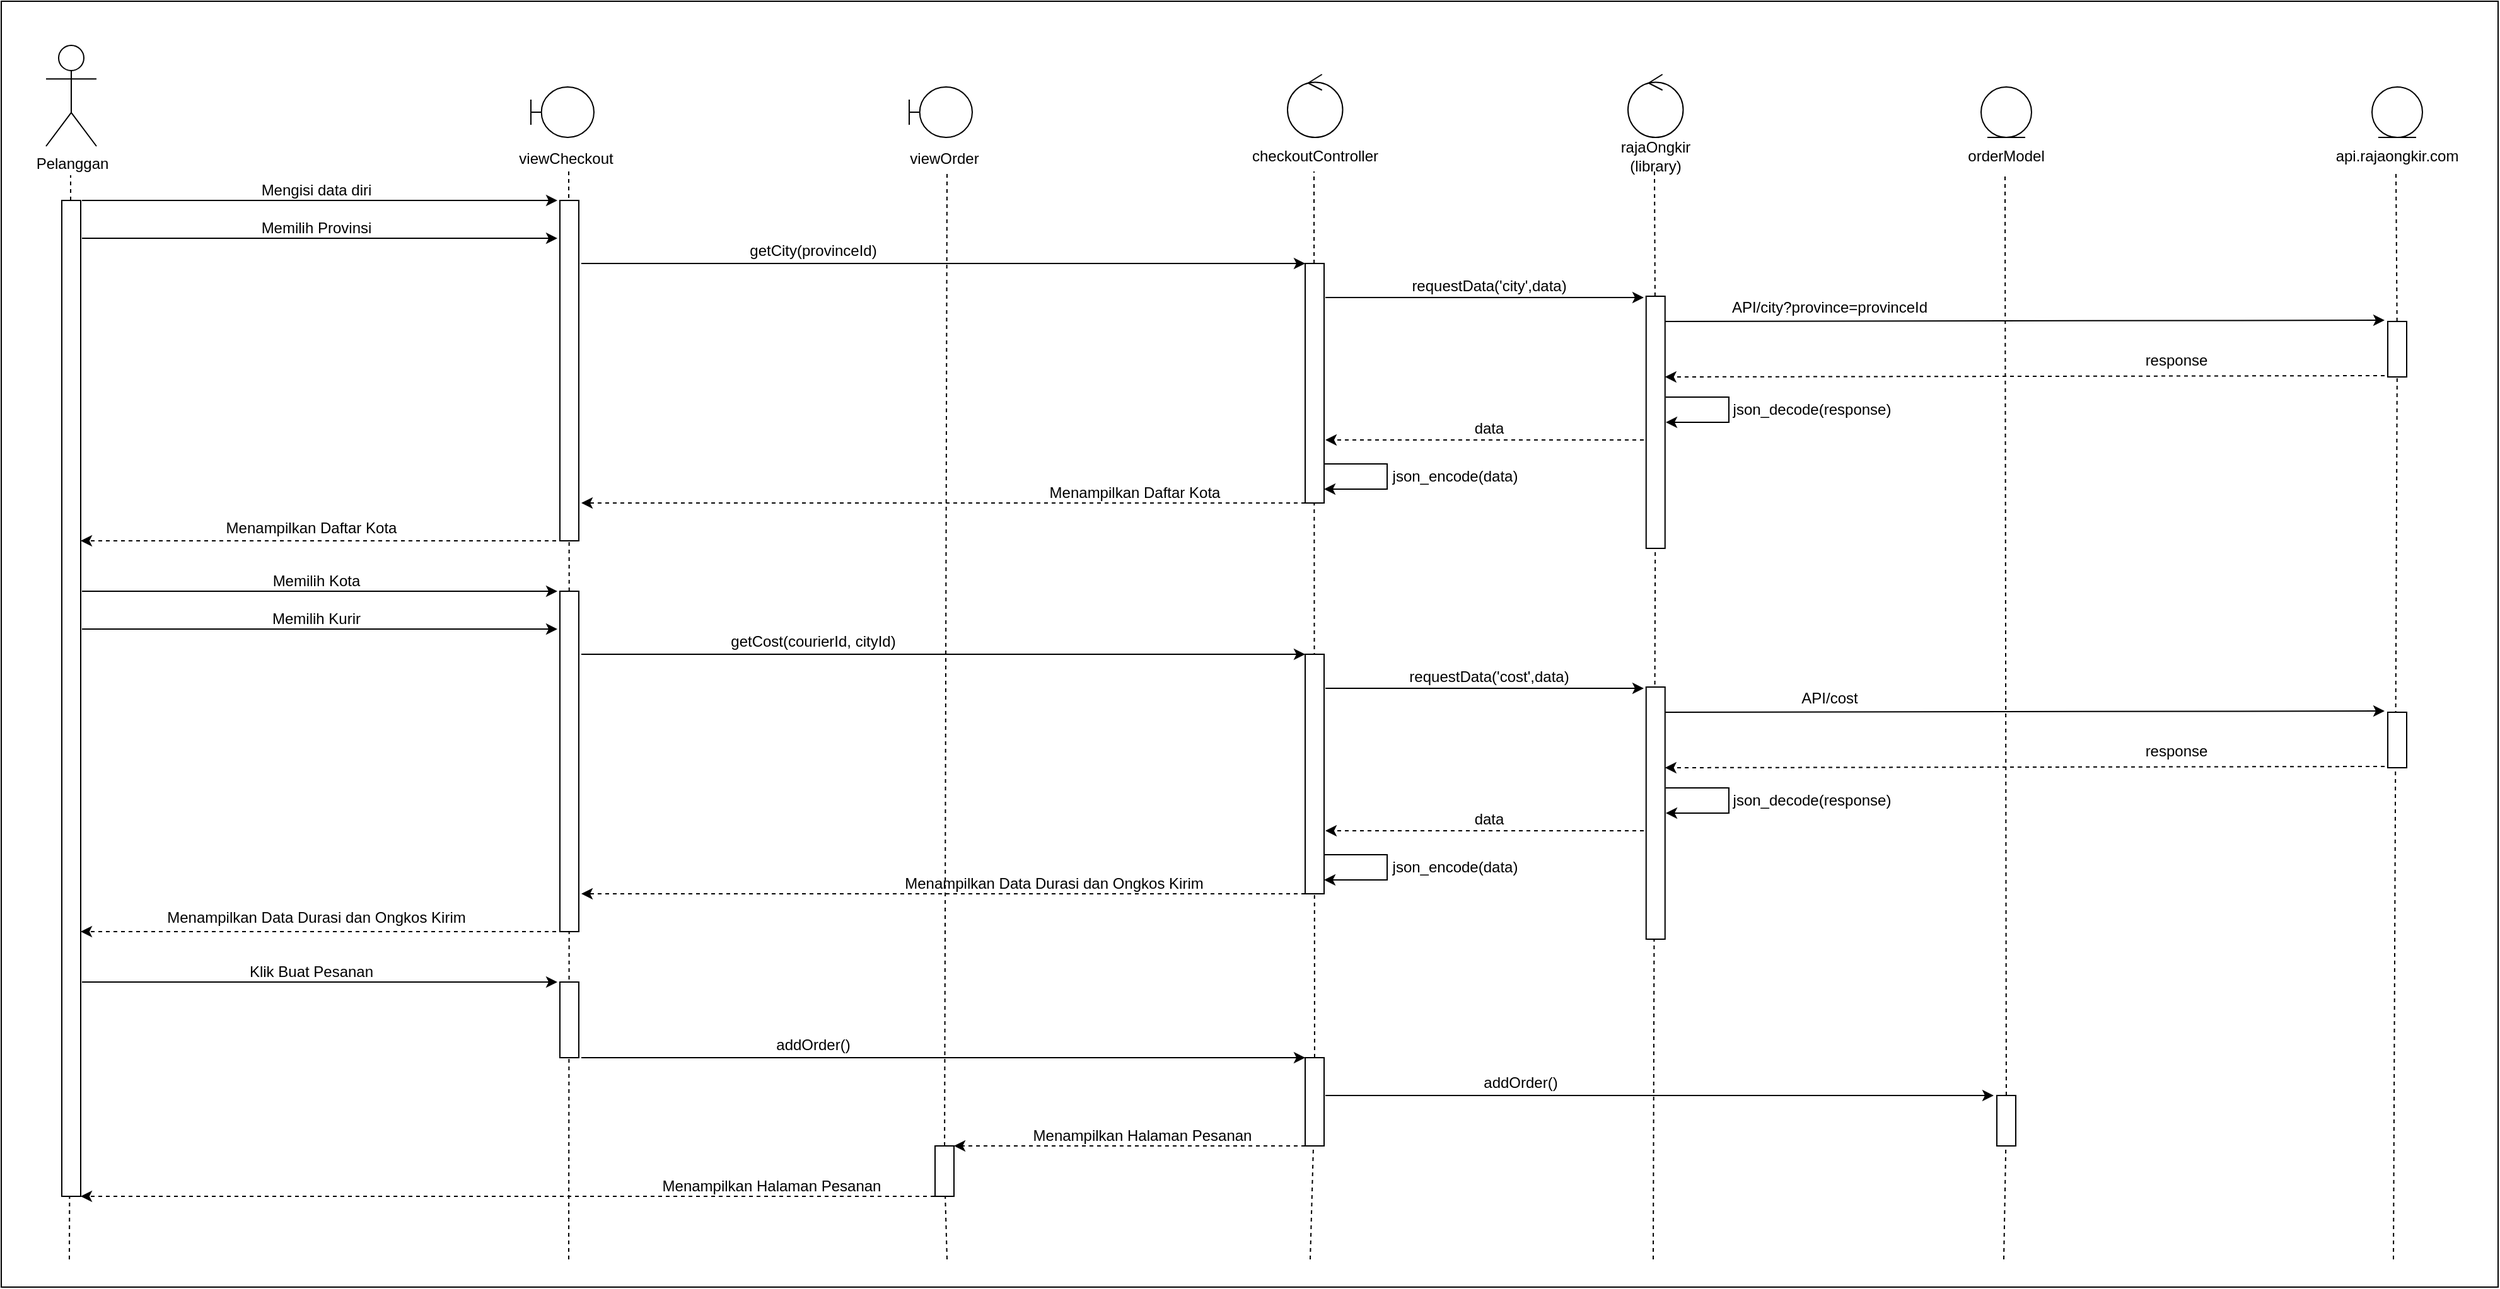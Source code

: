 <mxfile version="17.4.2" type="device"><diagram id="LvNv7dBwdXGygjNcneNC" name="Page-1"><mxGraphModel dx="2188" dy="1318" grid="1" gridSize="10" guides="1" tooltips="1" connect="1" arrows="1" fold="1" page="1" pageScale="1" pageWidth="850" pageHeight="1100" math="0" shadow="0"><root><mxCell id="0"/><mxCell id="1" parent="0"/><mxCell id="gqeIQJZXBCchW7IAD0C_-133" value="" style="rounded=0;whiteSpace=wrap;html=1;" vertex="1" parent="1"><mxGeometry x="150" y="92" width="1980" height="1020" as="geometry"/></mxCell><mxCell id="gqeIQJZXBCchW7IAD0C_-2" value="Pelanggan" style="shape=umlActor;verticalLabelPosition=bottom;verticalAlign=top;html=1;outlineConnect=0;" vertex="1" parent="1"><mxGeometry x="185.5" y="127" width="40" height="80" as="geometry"/></mxCell><mxCell id="gqeIQJZXBCchW7IAD0C_-3" value="" style="endArrow=none;dashed=1;html=1;rounded=0;startArrow=none;" edge="1" parent="1" source="gqeIQJZXBCchW7IAD0C_-4"><mxGeometry width="50" height="50" relative="1" as="geometry"><mxPoint x="205" y="640" as="sourcePoint"/><mxPoint x="205" y="230" as="targetPoint"/></mxGeometry></mxCell><mxCell id="gqeIQJZXBCchW7IAD0C_-4" value="" style="rounded=0;whiteSpace=wrap;html=1;" vertex="1" parent="1"><mxGeometry x="198" y="250" width="15" height="790" as="geometry"/></mxCell><mxCell id="gqeIQJZXBCchW7IAD0C_-5" value="" style="endArrow=none;dashed=1;html=1;rounded=0;" edge="1" parent="1" target="gqeIQJZXBCchW7IAD0C_-4"><mxGeometry width="50" height="50" relative="1" as="geometry"><mxPoint x="204" y="1090" as="sourcePoint"/><mxPoint x="205" y="230" as="targetPoint"/></mxGeometry></mxCell><mxCell id="gqeIQJZXBCchW7IAD0C_-6" value="" style="shape=umlBoundary;whiteSpace=wrap;html=1;" vertex="1" parent="1"><mxGeometry x="570" y="160" width="50" height="40" as="geometry"/></mxCell><mxCell id="gqeIQJZXBCchW7IAD0C_-7" value="" style="endArrow=none;dashed=1;html=1;rounded=0;startArrow=none;" edge="1" parent="1" source="gqeIQJZXBCchW7IAD0C_-87"><mxGeometry width="50" height="50" relative="1" as="geometry"><mxPoint x="600" y="1040" as="sourcePoint"/><mxPoint x="600" y="227" as="targetPoint"/></mxGeometry></mxCell><mxCell id="gqeIQJZXBCchW7IAD0C_-8" value="" style="rounded=0;whiteSpace=wrap;html=1;" vertex="1" parent="1"><mxGeometry x="593" y="250" width="15" height="270" as="geometry"/></mxCell><mxCell id="gqeIQJZXBCchW7IAD0C_-9" value="" style="ellipse;shape=umlControl;whiteSpace=wrap;html=1;" vertex="1" parent="1"><mxGeometry x="1170" y="150" width="43.75" height="50" as="geometry"/></mxCell><mxCell id="gqeIQJZXBCchW7IAD0C_-10" value="" style="endArrow=none;dashed=1;html=1;rounded=0;startArrow=none;" edge="1" parent="1" source="gqeIQJZXBCchW7IAD0C_-123"><mxGeometry width="50" height="50" relative="1" as="geometry"><mxPoint x="1189" y="1280" as="sourcePoint"/><mxPoint x="1191" y="227" as="targetPoint"/></mxGeometry></mxCell><mxCell id="gqeIQJZXBCchW7IAD0C_-11" value="" style="rounded=0;whiteSpace=wrap;html=1;" vertex="1" parent="1"><mxGeometry x="1184" y="300" width="15" height="190" as="geometry"/></mxCell><mxCell id="gqeIQJZXBCchW7IAD0C_-12" value="" style="shape=umlLifeline;participant=umlEntity;perimeter=lifelinePerimeter;whiteSpace=wrap;html=1;container=1;collapsible=0;recursiveResize=0;verticalAlign=top;spacingTop=36;outlineConnect=0;" vertex="1" parent="1"><mxGeometry x="1720" y="160" width="40" height="40" as="geometry"/></mxCell><mxCell id="gqeIQJZXBCchW7IAD0C_-13" value="" style="endArrow=none;dashed=1;html=1;rounded=0;startArrow=none;" edge="1" parent="1" source="gqeIQJZXBCchW7IAD0C_-14"><mxGeometry width="50" height="50" relative="1" as="geometry"><mxPoint x="1739.0" y="641.5" as="sourcePoint"/><mxPoint x="1739" y="228.5" as="targetPoint"/></mxGeometry></mxCell><mxCell id="gqeIQJZXBCchW7IAD0C_-14" value="" style="rounded=0;whiteSpace=wrap;html=1;" vertex="1" parent="1"><mxGeometry x="1732.5" y="960" width="15" height="40" as="geometry"/></mxCell><mxCell id="gqeIQJZXBCchW7IAD0C_-15" value="" style="endArrow=none;dashed=1;html=1;rounded=0;startArrow=none;" edge="1" parent="1" target="gqeIQJZXBCchW7IAD0C_-14"><mxGeometry width="50" height="50" relative="1" as="geometry"><mxPoint x="1738" y="1090" as="sourcePoint"/><mxPoint x="1739" y="228.5" as="targetPoint"/></mxGeometry></mxCell><mxCell id="gqeIQJZXBCchW7IAD0C_-16" value="" style="endArrow=classic;html=1;rounded=0;exitX=1;exitY=0;exitDx=0;exitDy=0;" edge="1" parent="1"><mxGeometry width="50" height="50" relative="1" as="geometry"><mxPoint x="214" y="250.0" as="sourcePoint"/><mxPoint x="591" y="250" as="targetPoint"/></mxGeometry></mxCell><mxCell id="gqeIQJZXBCchW7IAD0C_-20" value="" style="endArrow=classic;html=1;rounded=0;" edge="1" parent="1"><mxGeometry width="50" height="50" relative="1" as="geometry"><mxPoint x="1200" y="327" as="sourcePoint"/><mxPoint x="1452.5" y="327" as="targetPoint"/></mxGeometry></mxCell><mxCell id="gqeIQJZXBCchW7IAD0C_-21" value="" style="endArrow=classic;html=1;rounded=0;dashed=1;" edge="1" parent="1"><mxGeometry width="50" height="50" relative="1" as="geometry"><mxPoint x="1452.5" y="440" as="sourcePoint"/><mxPoint x="1200" y="440" as="targetPoint"/></mxGeometry></mxCell><mxCell id="gqeIQJZXBCchW7IAD0C_-24" value="" style="endArrow=classic;html=1;rounded=0;exitX=1;exitY=0;exitDx=0;exitDy=0;dashed=1;" edge="1" parent="1"><mxGeometry width="50" height="50" relative="1" as="geometry"><mxPoint x="590" y="520" as="sourcePoint"/><mxPoint x="213" y="520.0" as="targetPoint"/></mxGeometry></mxCell><mxCell id="gqeIQJZXBCchW7IAD0C_-29" value="viewCheckout" style="text;html=1;strokeColor=none;fillColor=none;align=center;verticalAlign=middle;whiteSpace=wrap;rounded=0;" vertex="1" parent="1"><mxGeometry x="568" y="202" width="60" height="30" as="geometry"/></mxCell><mxCell id="gqeIQJZXBCchW7IAD0C_-30" value="checkoutController" style="text;html=1;strokeColor=none;fillColor=none;align=center;verticalAlign=middle;whiteSpace=wrap;rounded=0;" vertex="1" parent="1"><mxGeometry x="1161.5" y="200" width="60" height="30" as="geometry"/></mxCell><mxCell id="gqeIQJZXBCchW7IAD0C_-31" value="orderModel" style="text;html=1;strokeColor=none;fillColor=none;align=center;verticalAlign=middle;whiteSpace=wrap;rounded=0;" vertex="1" parent="1"><mxGeometry x="1710" y="200" width="60" height="30" as="geometry"/></mxCell><mxCell id="gqeIQJZXBCchW7IAD0C_-32" value="Mengisi data diri" style="text;html=1;strokeColor=none;fillColor=none;align=center;verticalAlign=middle;whiteSpace=wrap;rounded=0;" vertex="1" parent="1"><mxGeometry x="350" y="227" width="100" height="30" as="geometry"/></mxCell><mxCell id="gqeIQJZXBCchW7IAD0C_-36" value="requestData('city',data)" style="text;html=1;strokeColor=none;fillColor=none;align=center;verticalAlign=middle;whiteSpace=wrap;rounded=0;" vertex="1" parent="1"><mxGeometry x="1280" y="303" width="100" height="30" as="geometry"/></mxCell><mxCell id="gqeIQJZXBCchW7IAD0C_-37" value="data" style="text;html=1;strokeColor=none;fillColor=none;align=center;verticalAlign=middle;whiteSpace=wrap;rounded=0;" vertex="1" parent="1"><mxGeometry x="1255" y="416" width="150" height="30" as="geometry"/></mxCell><mxCell id="gqeIQJZXBCchW7IAD0C_-39" value="Menampilkan Daftar Kota" style="text;html=1;strokeColor=none;fillColor=none;align=center;verticalAlign=middle;whiteSpace=wrap;rounded=0;" vertex="1" parent="1"><mxGeometry x="306" y="495" width="180" height="30" as="geometry"/></mxCell><mxCell id="gqeIQJZXBCchW7IAD0C_-45" value="" style="shape=umlBoundary;whiteSpace=wrap;html=1;" vertex="1" parent="1"><mxGeometry x="870" y="160" width="50" height="40" as="geometry"/></mxCell><mxCell id="gqeIQJZXBCchW7IAD0C_-46" value="" style="endArrow=none;dashed=1;html=1;rounded=0;startArrow=none;" edge="1" parent="1" source="gqeIQJZXBCchW7IAD0C_-47"><mxGeometry x="893" y="480" width="50" height="50" relative="1" as="geometry"><mxPoint x="900" y="1040" as="sourcePoint"/><mxPoint x="900" y="227" as="targetPoint"/></mxGeometry></mxCell><mxCell id="gqeIQJZXBCchW7IAD0C_-48" value="viewOrder" style="text;html=1;strokeColor=none;fillColor=none;align=center;verticalAlign=middle;whiteSpace=wrap;rounded=0;" vertex="1" parent="1"><mxGeometry x="868" y="202" width="60" height="30" as="geometry"/></mxCell><mxCell id="gqeIQJZXBCchW7IAD0C_-53" value="" style="ellipse;shape=umlControl;whiteSpace=wrap;html=1;" vertex="1" parent="1"><mxGeometry x="1440" y="150" width="43.75" height="50" as="geometry"/></mxCell><mxCell id="gqeIQJZXBCchW7IAD0C_-54" value="" style="endArrow=none;dashed=1;html=1;rounded=0;startArrow=none;" edge="1" parent="1" source="gqeIQJZXBCchW7IAD0C_-55"><mxGeometry width="50" height="50" relative="1" as="geometry"><mxPoint x="1461" y="680" as="sourcePoint"/><mxPoint x="1461" y="227" as="targetPoint"/></mxGeometry></mxCell><mxCell id="gqeIQJZXBCchW7IAD0C_-56" value="rajaOngkir (library)" style="text;html=1;strokeColor=none;fillColor=none;align=center;verticalAlign=middle;whiteSpace=wrap;rounded=0;" vertex="1" parent="1"><mxGeometry x="1431.5" y="200" width="60" height="30" as="geometry"/></mxCell><mxCell id="gqeIQJZXBCchW7IAD0C_-61" value="" style="endArrow=classic;html=1;rounded=0;exitX=1;exitY=0;exitDx=0;exitDy=0;" edge="1" parent="1"><mxGeometry width="50" height="50" relative="1" as="geometry"><mxPoint x="214" y="280.0" as="sourcePoint"/><mxPoint x="591" y="280" as="targetPoint"/></mxGeometry></mxCell><mxCell id="gqeIQJZXBCchW7IAD0C_-62" value="Memilih Provinsi" style="text;html=1;strokeColor=none;fillColor=none;align=center;verticalAlign=middle;whiteSpace=wrap;rounded=0;" vertex="1" parent="1"><mxGeometry x="350" y="257" width="100" height="30" as="geometry"/></mxCell><mxCell id="gqeIQJZXBCchW7IAD0C_-63" value="" style="shape=umlLifeline;participant=umlEntity;perimeter=lifelinePerimeter;whiteSpace=wrap;html=1;container=1;collapsible=0;recursiveResize=0;verticalAlign=top;spacingTop=36;outlineConnect=0;" vertex="1" parent="1"><mxGeometry x="2030" y="160" width="40" height="40" as="geometry"/></mxCell><mxCell id="gqeIQJZXBCchW7IAD0C_-64" value="" style="endArrow=none;dashed=1;html=1;rounded=0;startArrow=none;" edge="1" parent="1" source="gqeIQJZXBCchW7IAD0C_-65"><mxGeometry width="50" height="50" relative="1" as="geometry"><mxPoint x="2049" y="641.5" as="sourcePoint"/><mxPoint x="2049" y="228.5" as="targetPoint"/></mxGeometry></mxCell><mxCell id="gqeIQJZXBCchW7IAD0C_-65" value="" style="rounded=0;whiteSpace=wrap;html=1;" vertex="1" parent="1"><mxGeometry x="2042.5" y="346" width="15" height="44" as="geometry"/></mxCell><mxCell id="gqeIQJZXBCchW7IAD0C_-66" value="" style="endArrow=none;dashed=1;html=1;rounded=0;startArrow=none;" edge="1" parent="1" target="gqeIQJZXBCchW7IAD0C_-65"><mxGeometry width="50" height="50" relative="1" as="geometry"><mxPoint x="2047" y="1090" as="sourcePoint"/><mxPoint x="2049" y="228.5" as="targetPoint"/></mxGeometry></mxCell><mxCell id="gqeIQJZXBCchW7IAD0C_-67" value="api.rajaongkir.com" style="text;html=1;strokeColor=none;fillColor=none;align=center;verticalAlign=middle;whiteSpace=wrap;rounded=0;" vertex="1" parent="1"><mxGeometry x="2020" y="200" width="60" height="30" as="geometry"/></mxCell><mxCell id="gqeIQJZXBCchW7IAD0C_-68" value="" style="endArrow=classic;html=1;rounded=0;entryX=0;entryY=0;entryDx=0;entryDy=0;" edge="1" parent="1" target="gqeIQJZXBCchW7IAD0C_-11"><mxGeometry width="50" height="50" relative="1" as="geometry"><mxPoint x="610" y="300" as="sourcePoint"/><mxPoint x="1180" y="300" as="targetPoint"/></mxGeometry></mxCell><mxCell id="gqeIQJZXBCchW7IAD0C_-69" value="getCity(provinceId)" style="text;html=1;strokeColor=none;fillColor=none;align=center;verticalAlign=middle;whiteSpace=wrap;rounded=0;" vertex="1" parent="1"><mxGeometry x="704" y="275" width="180" height="30" as="geometry"/></mxCell><mxCell id="gqeIQJZXBCchW7IAD0C_-72" value="" style="endArrow=classic;html=1;rounded=0;exitX=1;exitY=0;exitDx=0;exitDy=0;" edge="1" parent="1"><mxGeometry width="50" height="50" relative="1" as="geometry"><mxPoint x="1469.38" y="346.0" as="sourcePoint"/><mxPoint x="2040" y="345" as="targetPoint"/></mxGeometry></mxCell><mxCell id="gqeIQJZXBCchW7IAD0C_-73" value="API/city?province=provinceId" style="text;html=1;strokeColor=none;fillColor=none;align=center;verticalAlign=middle;whiteSpace=wrap;rounded=0;" vertex="1" parent="1"><mxGeometry x="1510" y="320" width="180" height="30" as="geometry"/></mxCell><mxCell id="gqeIQJZXBCchW7IAD0C_-55" value="" style="rounded=0;whiteSpace=wrap;html=1;" vertex="1" parent="1"><mxGeometry x="1454.38" y="326" width="15" height="200" as="geometry"/></mxCell><mxCell id="gqeIQJZXBCchW7IAD0C_-74" value="" style="endArrow=none;dashed=1;html=1;rounded=0;startArrow=none;" edge="1" parent="1" target="gqeIQJZXBCchW7IAD0C_-55"><mxGeometry width="50" height="50" relative="1" as="geometry"><mxPoint x="1460" y="1090" as="sourcePoint"/><mxPoint x="1461" y="227" as="targetPoint"/></mxGeometry></mxCell><mxCell id="gqeIQJZXBCchW7IAD0C_-75" value="" style="endArrow=classic;html=1;rounded=0;exitX=1;exitY=0;exitDx=0;exitDy=0;dashed=1;" edge="1" parent="1"><mxGeometry width="50" height="50" relative="1" as="geometry"><mxPoint x="2040" y="389" as="sourcePoint"/><mxPoint x="1469.38" y="390.0" as="targetPoint"/></mxGeometry></mxCell><mxCell id="gqeIQJZXBCchW7IAD0C_-76" value="response" style="text;html=1;strokeColor=none;fillColor=none;align=center;verticalAlign=middle;whiteSpace=wrap;rounded=0;direction=south;" vertex="1" parent="1"><mxGeometry x="1860" y="287" width="30" height="180" as="geometry"/></mxCell><mxCell id="gqeIQJZXBCchW7IAD0C_-77" value="" style="endArrow=classic;html=1;rounded=0;edgeStyle=orthogonalEdgeStyle;" edge="1" parent="1"><mxGeometry width="50" height="50" relative="1" as="geometry"><mxPoint x="1470" y="406" as="sourcePoint"/><mxPoint x="1470" y="426" as="targetPoint"/><Array as="points"><mxPoint x="1520" y="406"/><mxPoint x="1520" y="426"/></Array></mxGeometry></mxCell><mxCell id="gqeIQJZXBCchW7IAD0C_-78" value="json_decode(response)" style="text;html=1;strokeColor=none;fillColor=none;align=center;verticalAlign=middle;whiteSpace=wrap;rounded=0;" vertex="1" parent="1"><mxGeometry x="1536" y="401" width="100" height="30" as="geometry"/></mxCell><mxCell id="gqeIQJZXBCchW7IAD0C_-81" value="" style="endArrow=classic;html=1;rounded=0;entryX=0;entryY=0;entryDx=0;entryDy=0;dashed=1;" edge="1" parent="1"><mxGeometry width="50" height="50" relative="1" as="geometry"><mxPoint x="1184" y="490.0" as="sourcePoint"/><mxPoint x="610" y="490" as="targetPoint"/></mxGeometry></mxCell><mxCell id="gqeIQJZXBCchW7IAD0C_-82" value="Menampilkan Daftar Kota" style="text;html=1;strokeColor=none;fillColor=none;align=center;verticalAlign=middle;whiteSpace=wrap;rounded=0;direction=south;" vertex="1" parent="1"><mxGeometry x="978" y="472" width="142" height="20" as="geometry"/></mxCell><mxCell id="gqeIQJZXBCchW7IAD0C_-83" value="" style="endArrow=classic;html=1;rounded=0;edgeStyle=orthogonalEdgeStyle;" edge="1" parent="1"><mxGeometry width="50" height="50" relative="1" as="geometry"><mxPoint x="1199" y="459" as="sourcePoint"/><mxPoint x="1199" y="479" as="targetPoint"/><Array as="points"><mxPoint x="1249" y="459"/><mxPoint x="1249" y="479"/></Array></mxGeometry></mxCell><mxCell id="gqeIQJZXBCchW7IAD0C_-84" value="json_encode(data)" style="text;html=1;strokeColor=none;fillColor=none;align=center;verticalAlign=middle;whiteSpace=wrap;rounded=0;" vertex="1" parent="1"><mxGeometry x="1253" y="454" width="100" height="30" as="geometry"/></mxCell><mxCell id="gqeIQJZXBCchW7IAD0C_-47" value="" style="rounded=0;whiteSpace=wrap;html=1;" vertex="1" parent="1"><mxGeometry x="890.5" y="1000" width="15" height="40" as="geometry"/></mxCell><mxCell id="gqeIQJZXBCchW7IAD0C_-86" value="" style="endArrow=none;dashed=1;html=1;rounded=0;startArrow=none;" edge="1" parent="1" target="gqeIQJZXBCchW7IAD0C_-47"><mxGeometry x="893" y="480" width="50" height="50" relative="1" as="geometry"><mxPoint x="900" y="1090" as="sourcePoint"/><mxPoint x="900" y="227" as="targetPoint"/></mxGeometry></mxCell><mxCell id="gqeIQJZXBCchW7IAD0C_-87" value="" style="rounded=0;whiteSpace=wrap;html=1;" vertex="1" parent="1"><mxGeometry x="593" y="560" width="15" height="270" as="geometry"/></mxCell><mxCell id="gqeIQJZXBCchW7IAD0C_-88" value="" style="endArrow=none;dashed=1;html=1;rounded=0;startArrow=none;" edge="1" parent="1" target="gqeIQJZXBCchW7IAD0C_-87"><mxGeometry width="50" height="50" relative="1" as="geometry"><mxPoint x="600" y="1090" as="sourcePoint"/><mxPoint x="600" y="227" as="targetPoint"/></mxGeometry></mxCell><mxCell id="gqeIQJZXBCchW7IAD0C_-89" value="" style="endArrow=classic;html=1;rounded=0;exitX=1;exitY=0;exitDx=0;exitDy=0;" edge="1" parent="1"><mxGeometry width="50" height="50" relative="1" as="geometry"><mxPoint x="214" y="560.0" as="sourcePoint"/><mxPoint x="591" y="560" as="targetPoint"/></mxGeometry></mxCell><mxCell id="gqeIQJZXBCchW7IAD0C_-90" value="Memilih Kota" style="text;html=1;strokeColor=none;fillColor=none;align=center;verticalAlign=middle;whiteSpace=wrap;rounded=0;" vertex="1" parent="1"><mxGeometry x="350" y="537" width="100" height="30" as="geometry"/></mxCell><mxCell id="gqeIQJZXBCchW7IAD0C_-91" value="" style="endArrow=classic;html=1;rounded=0;exitX=1;exitY=0;exitDx=0;exitDy=0;" edge="1" parent="1"><mxGeometry width="50" height="50" relative="1" as="geometry"><mxPoint x="214" y="590.0" as="sourcePoint"/><mxPoint x="591" y="590" as="targetPoint"/></mxGeometry></mxCell><mxCell id="gqeIQJZXBCchW7IAD0C_-92" value="Memilih Kurir" style="text;html=1;strokeColor=none;fillColor=none;align=center;verticalAlign=middle;whiteSpace=wrap;rounded=0;" vertex="1" parent="1"><mxGeometry x="350" y="567" width="100" height="30" as="geometry"/></mxCell><mxCell id="gqeIQJZXBCchW7IAD0C_-93" value="" style="rounded=0;whiteSpace=wrap;html=1;" vertex="1" parent="1"><mxGeometry x="1184" y="610" width="15" height="190" as="geometry"/></mxCell><mxCell id="gqeIQJZXBCchW7IAD0C_-94" value="" style="endArrow=classic;html=1;rounded=0;" edge="1" parent="1"><mxGeometry width="50" height="50" relative="1" as="geometry"><mxPoint x="1200.0" y="637" as="sourcePoint"/><mxPoint x="1452.5" y="637" as="targetPoint"/></mxGeometry></mxCell><mxCell id="gqeIQJZXBCchW7IAD0C_-95" value="" style="endArrow=classic;html=1;rounded=0;dashed=1;" edge="1" parent="1"><mxGeometry width="50" height="50" relative="1" as="geometry"><mxPoint x="1452.5" y="750" as="sourcePoint"/><mxPoint x="1200.0" y="750" as="targetPoint"/></mxGeometry></mxCell><mxCell id="gqeIQJZXBCchW7IAD0C_-96" value="requestData('cost',data)" style="text;html=1;strokeColor=none;fillColor=none;align=center;verticalAlign=middle;whiteSpace=wrap;rounded=0;" vertex="1" parent="1"><mxGeometry x="1280" y="613" width="100" height="30" as="geometry"/></mxCell><mxCell id="gqeIQJZXBCchW7IAD0C_-97" value="data" style="text;html=1;strokeColor=none;fillColor=none;align=center;verticalAlign=middle;whiteSpace=wrap;rounded=0;" vertex="1" parent="1"><mxGeometry x="1255" y="726" width="150" height="30" as="geometry"/></mxCell><mxCell id="gqeIQJZXBCchW7IAD0C_-98" value="" style="rounded=0;whiteSpace=wrap;html=1;" vertex="1" parent="1"><mxGeometry x="2042.5" y="656" width="15" height="44" as="geometry"/></mxCell><mxCell id="gqeIQJZXBCchW7IAD0C_-99" value="" style="endArrow=classic;html=1;rounded=0;entryX=0;entryY=0;entryDx=0;entryDy=0;" edge="1" parent="1" target="gqeIQJZXBCchW7IAD0C_-93"><mxGeometry width="50" height="50" relative="1" as="geometry"><mxPoint x="610" y="610" as="sourcePoint"/><mxPoint x="1180" y="610" as="targetPoint"/></mxGeometry></mxCell><mxCell id="gqeIQJZXBCchW7IAD0C_-100" value="getCost(courierId, cityId)" style="text;html=1;strokeColor=none;fillColor=none;align=center;verticalAlign=middle;whiteSpace=wrap;rounded=0;" vertex="1" parent="1"><mxGeometry x="704" y="585" width="180" height="30" as="geometry"/></mxCell><mxCell id="gqeIQJZXBCchW7IAD0C_-101" value="" style="endArrow=classic;html=1;rounded=0;exitX=1;exitY=0;exitDx=0;exitDy=0;" edge="1" parent="1"><mxGeometry width="50" height="50" relative="1" as="geometry"><mxPoint x="1469.38" y="656.0" as="sourcePoint"/><mxPoint x="2040" y="655" as="targetPoint"/></mxGeometry></mxCell><mxCell id="gqeIQJZXBCchW7IAD0C_-102" value="API/cost" style="text;html=1;strokeColor=none;fillColor=none;align=center;verticalAlign=middle;whiteSpace=wrap;rounded=0;" vertex="1" parent="1"><mxGeometry x="1510" y="630" width="180" height="30" as="geometry"/></mxCell><mxCell id="gqeIQJZXBCchW7IAD0C_-103" value="" style="rounded=0;whiteSpace=wrap;html=1;" vertex="1" parent="1"><mxGeometry x="1454.38" y="636" width="15" height="200" as="geometry"/></mxCell><mxCell id="gqeIQJZXBCchW7IAD0C_-104" value="" style="endArrow=classic;html=1;rounded=0;exitX=1;exitY=0;exitDx=0;exitDy=0;dashed=1;" edge="1" parent="1"><mxGeometry width="50" height="50" relative="1" as="geometry"><mxPoint x="2040" y="699.0" as="sourcePoint"/><mxPoint x="1469.38" y="700.0" as="targetPoint"/></mxGeometry></mxCell><mxCell id="gqeIQJZXBCchW7IAD0C_-105" value="response" style="text;html=1;strokeColor=none;fillColor=none;align=center;verticalAlign=middle;whiteSpace=wrap;rounded=0;direction=south;" vertex="1" parent="1"><mxGeometry x="1860" y="597" width="30" height="180" as="geometry"/></mxCell><mxCell id="gqeIQJZXBCchW7IAD0C_-106" value="" style="endArrow=classic;html=1;rounded=0;edgeStyle=orthogonalEdgeStyle;" edge="1" parent="1"><mxGeometry width="50" height="50" relative="1" as="geometry"><mxPoint x="1470.0" y="716.0" as="sourcePoint"/><mxPoint x="1470.0" y="736.0" as="targetPoint"/><Array as="points"><mxPoint x="1520" y="716"/><mxPoint x="1520" y="736"/></Array></mxGeometry></mxCell><mxCell id="gqeIQJZXBCchW7IAD0C_-107" value="json_decode(response)" style="text;html=1;strokeColor=none;fillColor=none;align=center;verticalAlign=middle;whiteSpace=wrap;rounded=0;" vertex="1" parent="1"><mxGeometry x="1536" y="711" width="100" height="30" as="geometry"/></mxCell><mxCell id="gqeIQJZXBCchW7IAD0C_-108" value="" style="endArrow=classic;html=1;rounded=0;entryX=0;entryY=0;entryDx=0;entryDy=0;dashed=1;" edge="1" parent="1"><mxGeometry width="50" height="50" relative="1" as="geometry"><mxPoint x="1184" y="800" as="sourcePoint"/><mxPoint x="610" y="800" as="targetPoint"/></mxGeometry></mxCell><mxCell id="gqeIQJZXBCchW7IAD0C_-109" value="Menampilkan Data Durasi dan Ongkos Kirim" style="text;html=1;strokeColor=none;fillColor=none;align=center;verticalAlign=middle;whiteSpace=wrap;rounded=0;direction=south;" vertex="1" parent="1"><mxGeometry x="850" y="782" width="270" height="20" as="geometry"/></mxCell><mxCell id="gqeIQJZXBCchW7IAD0C_-110" value="" style="endArrow=classic;html=1;rounded=0;edgeStyle=orthogonalEdgeStyle;" edge="1" parent="1"><mxGeometry width="50" height="50" relative="1" as="geometry"><mxPoint x="1199" y="769.0" as="sourcePoint"/><mxPoint x="1199" y="789.0" as="targetPoint"/><Array as="points"><mxPoint x="1249" y="769"/><mxPoint x="1249" y="789"/></Array></mxGeometry></mxCell><mxCell id="gqeIQJZXBCchW7IAD0C_-111" value="json_encode(data)" style="text;html=1;strokeColor=none;fillColor=none;align=center;verticalAlign=middle;whiteSpace=wrap;rounded=0;" vertex="1" parent="1"><mxGeometry x="1253" y="764" width="100" height="30" as="geometry"/></mxCell><mxCell id="gqeIQJZXBCchW7IAD0C_-112" value="" style="endArrow=classic;html=1;rounded=0;exitX=1;exitY=0;exitDx=0;exitDy=0;dashed=1;" edge="1" parent="1"><mxGeometry width="50" height="50" relative="1" as="geometry"><mxPoint x="590" y="830" as="sourcePoint"/><mxPoint x="213" y="830.0" as="targetPoint"/></mxGeometry></mxCell><mxCell id="gqeIQJZXBCchW7IAD0C_-114" value="Menampilkan Data Durasi dan Ongkos Kirim" style="text;html=1;strokeColor=none;fillColor=none;align=center;verticalAlign=middle;whiteSpace=wrap;rounded=0;direction=south;" vertex="1" parent="1"><mxGeometry x="265" y="809" width="270" height="20" as="geometry"/></mxCell><mxCell id="gqeIQJZXBCchW7IAD0C_-115" value="" style="rounded=0;whiteSpace=wrap;html=1;" vertex="1" parent="1"><mxGeometry x="593" y="870" width="15" height="60" as="geometry"/></mxCell><mxCell id="gqeIQJZXBCchW7IAD0C_-119" value="" style="endArrow=classic;html=1;rounded=0;exitX=1;exitY=0;exitDx=0;exitDy=0;" edge="1" parent="1"><mxGeometry width="50" height="50" relative="1" as="geometry"><mxPoint x="214" y="870.0" as="sourcePoint"/><mxPoint x="591" y="870" as="targetPoint"/></mxGeometry></mxCell><mxCell id="gqeIQJZXBCchW7IAD0C_-120" value="Klik Buat Pesanan" style="text;html=1;strokeColor=none;fillColor=none;align=center;verticalAlign=middle;whiteSpace=wrap;rounded=0;" vertex="1" parent="1"><mxGeometry x="331" y="847" width="130" height="30" as="geometry"/></mxCell><mxCell id="gqeIQJZXBCchW7IAD0C_-123" value="" style="rounded=0;whiteSpace=wrap;html=1;" vertex="1" parent="1"><mxGeometry x="1184" y="930" width="15" height="70" as="geometry"/></mxCell><mxCell id="gqeIQJZXBCchW7IAD0C_-124" value="" style="endArrow=none;dashed=1;html=1;rounded=0;startArrow=none;" edge="1" parent="1" target="gqeIQJZXBCchW7IAD0C_-123"><mxGeometry width="50" height="50" relative="1" as="geometry"><mxPoint x="1188" y="1090" as="sourcePoint"/><mxPoint x="1191.0" y="227" as="targetPoint"/></mxGeometry></mxCell><mxCell id="gqeIQJZXBCchW7IAD0C_-125" value="" style="endArrow=classic;html=1;rounded=0;entryX=0;entryY=0;entryDx=0;entryDy=0;" edge="1" parent="1"><mxGeometry width="50" height="50" relative="1" as="geometry"><mxPoint x="610" y="930" as="sourcePoint"/><mxPoint x="1184" y="930.0" as="targetPoint"/></mxGeometry></mxCell><mxCell id="gqeIQJZXBCchW7IAD0C_-126" value="addOrder()" style="text;html=1;strokeColor=none;fillColor=none;align=center;verticalAlign=middle;whiteSpace=wrap;rounded=0;" vertex="1" parent="1"><mxGeometry x="704" y="905" width="180" height="30" as="geometry"/></mxCell><mxCell id="gqeIQJZXBCchW7IAD0C_-127" value="" style="endArrow=classic;html=1;rounded=0;" edge="1" parent="1"><mxGeometry width="50" height="50" relative="1" as="geometry"><mxPoint x="1200" y="960" as="sourcePoint"/><mxPoint x="1730" y="960" as="targetPoint"/></mxGeometry></mxCell><mxCell id="gqeIQJZXBCchW7IAD0C_-128" value="addOrder()" style="text;html=1;strokeColor=none;fillColor=none;align=center;verticalAlign=middle;whiteSpace=wrap;rounded=0;" vertex="1" parent="1"><mxGeometry x="1305" y="935" width="100" height="30" as="geometry"/></mxCell><mxCell id="gqeIQJZXBCchW7IAD0C_-129" value="" style="endArrow=classic;html=1;rounded=0;entryX=1;entryY=0;entryDx=0;entryDy=0;exitX=0;exitY=1;exitDx=0;exitDy=0;dashed=1;" edge="1" parent="1" source="gqeIQJZXBCchW7IAD0C_-123" target="gqeIQJZXBCchW7IAD0C_-47"><mxGeometry width="50" height="50" relative="1" as="geometry"><mxPoint x="1180" y="1000" as="sourcePoint"/><mxPoint x="910" y="1000" as="targetPoint"/></mxGeometry></mxCell><mxCell id="gqeIQJZXBCchW7IAD0C_-130" value="Menampilkan Halaman Pesanan" style="text;html=1;strokeColor=none;fillColor=none;align=center;verticalAlign=middle;whiteSpace=wrap;rounded=0;" vertex="1" parent="1"><mxGeometry x="965" y="977" width="180" height="30" as="geometry"/></mxCell><mxCell id="gqeIQJZXBCchW7IAD0C_-131" value="" style="endArrow=classic;html=1;rounded=0;exitX=0;exitY=1;exitDx=0;exitDy=0;dashed=1;entryX=1;entryY=1;entryDx=0;entryDy=0;" edge="1" parent="1" target="gqeIQJZXBCchW7IAD0C_-4"><mxGeometry width="50" height="50" relative="1" as="geometry"><mxPoint x="890" y="1040" as="sourcePoint"/><mxPoint x="220" y="1040" as="targetPoint"/></mxGeometry></mxCell><mxCell id="gqeIQJZXBCchW7IAD0C_-132" value="Menampilkan Halaman Pesanan" style="text;html=1;strokeColor=none;fillColor=none;align=center;verticalAlign=middle;whiteSpace=wrap;rounded=0;" vertex="1" parent="1"><mxGeometry x="671" y="1017" width="180" height="30" as="geometry"/></mxCell></root></mxGraphModel></diagram></mxfile>